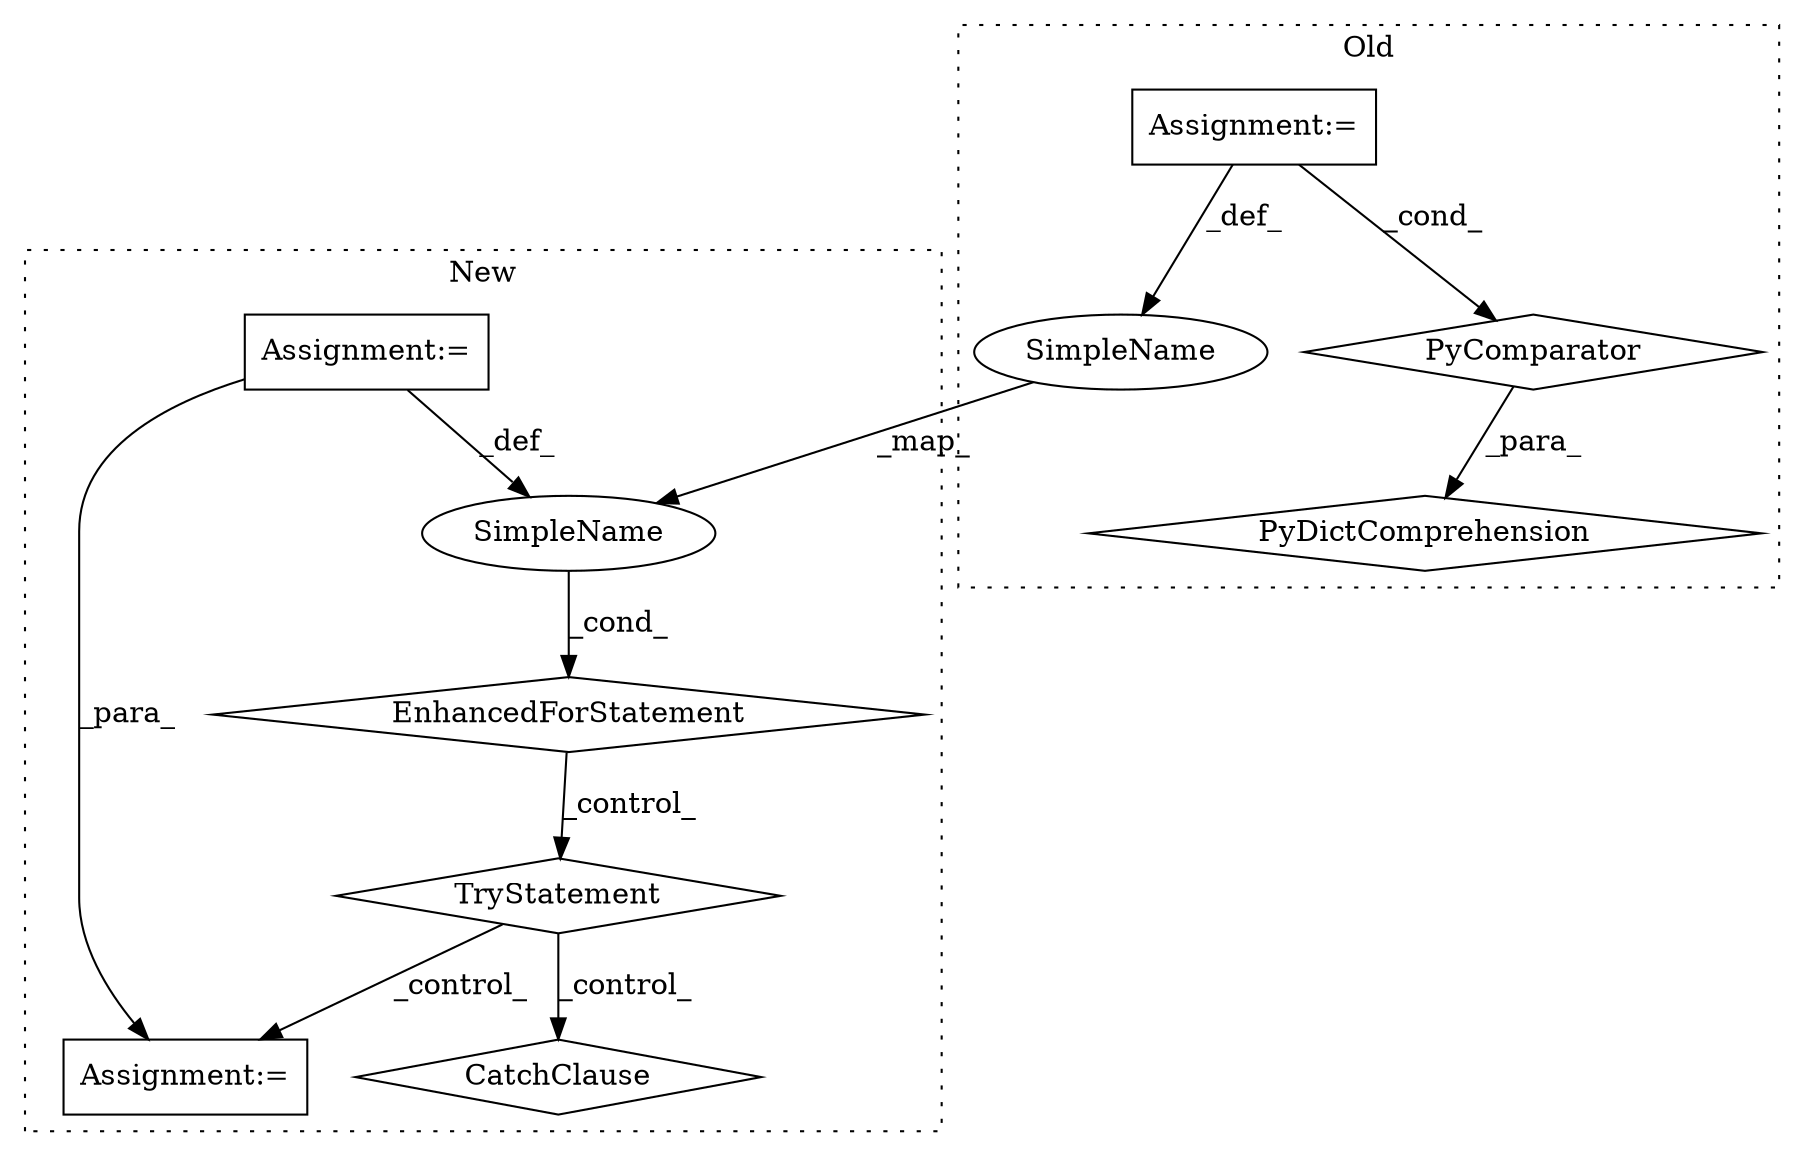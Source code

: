 digraph G {
subgraph cluster0 {
1 [label="PyDictComprehension" a="110" s="1676" l="158" shape="diamond"];
4 [label="Assignment:=" a="7" s="1789" l="37" shape="box"];
5 [label="PyComparator" a="113" s="1789" l="37" shape="diamond"];
9 [label="SimpleName" a="42" s="1792" l="5" shape="ellipse"];
label = "Old";
style="dotted";
}
subgraph cluster1 {
2 [label="TryStatement" a="54" s="1939" l="4" shape="diamond"];
3 [label="CatchClause" a="12" s="1992,2029" l="17,2" shape="diamond"];
6 [label="Assignment:=" a="7" s="1962" l="1" shape="box"];
7 [label="EnhancedForStatement" a="70" s="1776,1884" l="79,2" shape="diamond"];
8 [label="SimpleName" a="42" s="1859" l="5" shape="ellipse"];
10 [label="Assignment:=" a="7" s="1776,1884" l="79,2" shape="box"];
label = "New";
style="dotted";
}
2 -> 6 [label="_control_"];
2 -> 3 [label="_control_"];
4 -> 5 [label="_cond_"];
4 -> 9 [label="_def_"];
5 -> 1 [label="_para_"];
7 -> 2 [label="_control_"];
8 -> 7 [label="_cond_"];
9 -> 8 [label="_map_"];
10 -> 6 [label="_para_"];
10 -> 8 [label="_def_"];
}